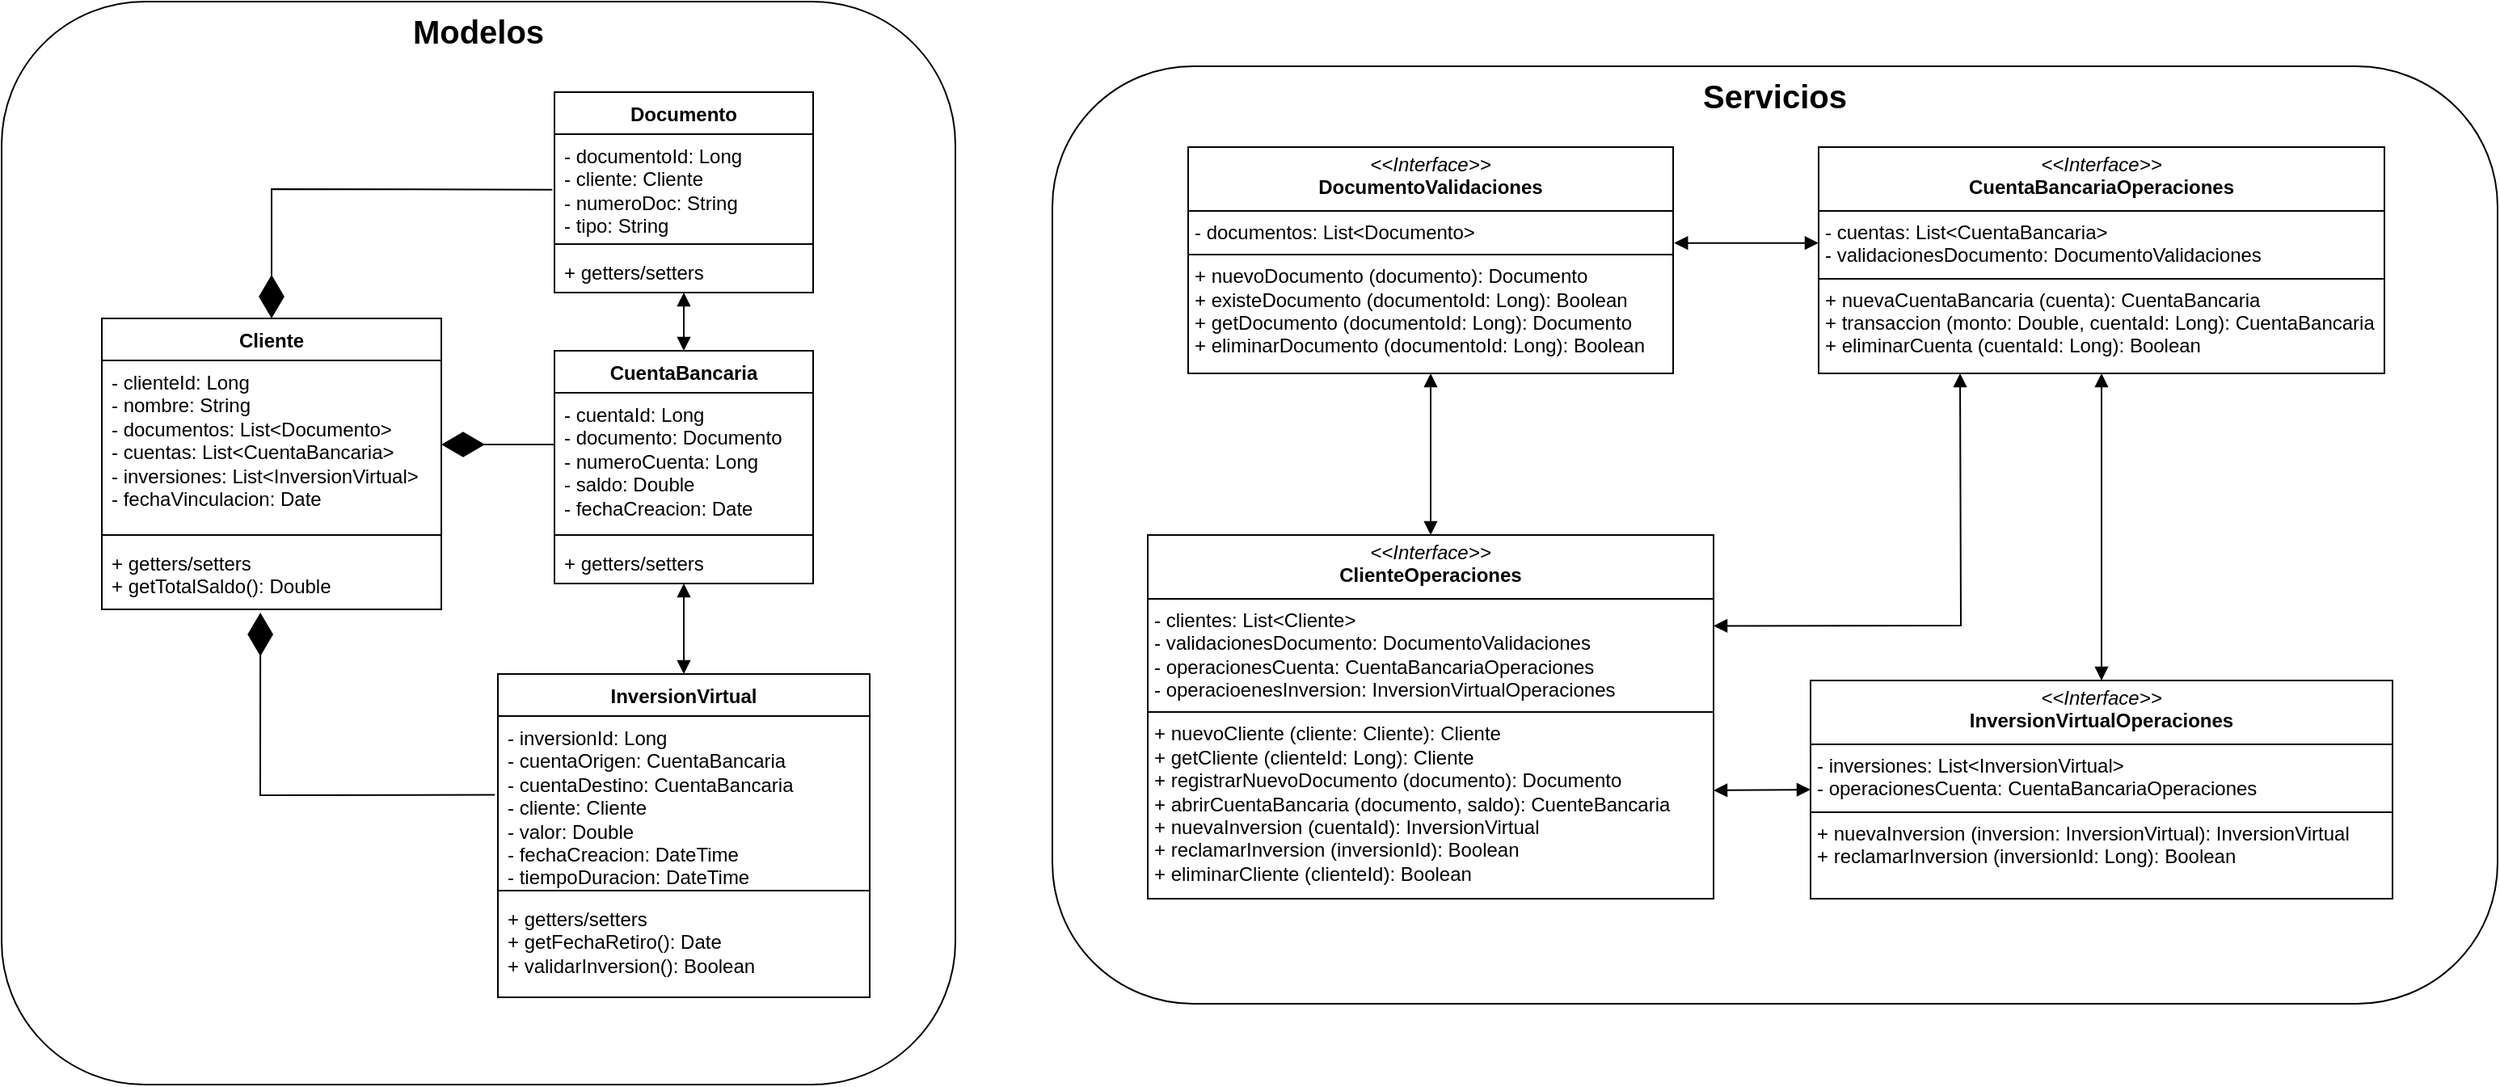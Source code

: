 <mxfile version="25.0.3">
  <diagram name="Página-1" id="ANysjI1-xsiNAWrDBUQb">
    <mxGraphModel dx="2280" dy="1520" grid="1" gridSize="10" guides="1" tooltips="1" connect="1" arrows="1" fold="1" page="1" pageScale="1" pageWidth="827" pageHeight="1169" math="0" shadow="0">
      <root>
        <mxCell id="0" />
        <mxCell id="1" parent="0" />
        <mxCell id="hGeA3eWEh_TLiIPCYBsT-45" value="" style="group" vertex="1" connectable="0" parent="1">
          <mxGeometry x="60" y="80" width="590" height="670" as="geometry" />
        </mxCell>
        <mxCell id="hGeA3eWEh_TLiIPCYBsT-1" value="Modelos" style="rounded=1;whiteSpace=wrap;html=1;fontStyle=1;verticalAlign=top;fontSize=20;" vertex="1" parent="hGeA3eWEh_TLiIPCYBsT-45">
          <mxGeometry width="590" height="670" as="geometry" />
        </mxCell>
        <mxCell id="hGeA3eWEh_TLiIPCYBsT-44" value="" style="group" vertex="1" connectable="0" parent="hGeA3eWEh_TLiIPCYBsT-45">
          <mxGeometry x="62" y="56" width="475" height="560" as="geometry" />
        </mxCell>
        <mxCell id="hGeA3eWEh_TLiIPCYBsT-23" value="Cliente" style="swimlane;fontStyle=1;align=center;verticalAlign=top;childLayout=stackLayout;horizontal=1;startSize=26;horizontalStack=0;resizeParent=1;resizeParentMax=0;resizeLast=0;collapsible=1;marginBottom=0;whiteSpace=wrap;html=1;" vertex="1" parent="hGeA3eWEh_TLiIPCYBsT-44">
          <mxGeometry y="140" width="210" height="180" as="geometry" />
        </mxCell>
        <mxCell id="hGeA3eWEh_TLiIPCYBsT-24" value="- clienteId: Long&lt;div&gt;- nombre: String&lt;/div&gt;&lt;div&gt;- documentos: List&amp;lt;Documento&amp;gt;&lt;/div&gt;&lt;div&gt;- cuentas: List&amp;lt;CuentaBancaria&amp;gt;&lt;/div&gt;&lt;div&gt;- inversiones: List&amp;lt;InversionVirtual&amp;gt;&lt;/div&gt;&lt;div&gt;- fechaVinculacion: Date&lt;/div&gt;" style="text;strokeColor=none;fillColor=none;align=left;verticalAlign=top;spacingLeft=4;spacingRight=4;overflow=hidden;rotatable=0;points=[[0,0.5],[1,0.5]];portConstraint=eastwest;whiteSpace=wrap;html=1;" vertex="1" parent="hGeA3eWEh_TLiIPCYBsT-23">
          <mxGeometry y="26" width="210" height="104" as="geometry" />
        </mxCell>
        <mxCell id="hGeA3eWEh_TLiIPCYBsT-25" value="" style="line;strokeWidth=1;fillColor=none;align=left;verticalAlign=middle;spacingTop=-1;spacingLeft=3;spacingRight=3;rotatable=0;labelPosition=right;points=[];portConstraint=eastwest;strokeColor=inherit;" vertex="1" parent="hGeA3eWEh_TLiIPCYBsT-23">
          <mxGeometry y="130" width="210" height="8" as="geometry" />
        </mxCell>
        <mxCell id="hGeA3eWEh_TLiIPCYBsT-26" value="+ getters/setters&lt;div&gt;+ getTotalSaldo(): Double&lt;/div&gt;" style="text;strokeColor=none;fillColor=none;align=left;verticalAlign=top;spacingLeft=4;spacingRight=4;overflow=hidden;rotatable=0;points=[[0,0.5],[1,0.5]];portConstraint=eastwest;whiteSpace=wrap;html=1;" vertex="1" parent="hGeA3eWEh_TLiIPCYBsT-23">
          <mxGeometry y="138" width="210" height="42" as="geometry" />
        </mxCell>
        <mxCell id="hGeA3eWEh_TLiIPCYBsT-27" value="Documento" style="swimlane;fontStyle=1;align=center;verticalAlign=top;childLayout=stackLayout;horizontal=1;startSize=26;horizontalStack=0;resizeParent=1;resizeParentMax=0;resizeLast=0;collapsible=1;marginBottom=0;whiteSpace=wrap;html=1;" vertex="1" parent="hGeA3eWEh_TLiIPCYBsT-44">
          <mxGeometry x="280" width="160" height="124" as="geometry" />
        </mxCell>
        <mxCell id="hGeA3eWEh_TLiIPCYBsT-28" value="- documentoId: Long&lt;div&gt;- cliente: Cliente&lt;/div&gt;&lt;div&gt;- numeroDoc: String&lt;/div&gt;&lt;div&gt;- tipo: String&lt;/div&gt;" style="text;strokeColor=none;fillColor=none;align=left;verticalAlign=top;spacingLeft=4;spacingRight=4;overflow=hidden;rotatable=0;points=[[0,0.5],[1,0.5]];portConstraint=eastwest;whiteSpace=wrap;html=1;" vertex="1" parent="hGeA3eWEh_TLiIPCYBsT-27">
          <mxGeometry y="26" width="160" height="64" as="geometry" />
        </mxCell>
        <mxCell id="hGeA3eWEh_TLiIPCYBsT-29" value="" style="line;strokeWidth=1;fillColor=none;align=left;verticalAlign=middle;spacingTop=-1;spacingLeft=3;spacingRight=3;rotatable=0;labelPosition=right;points=[];portConstraint=eastwest;strokeColor=inherit;" vertex="1" parent="hGeA3eWEh_TLiIPCYBsT-27">
          <mxGeometry y="90" width="160" height="8" as="geometry" />
        </mxCell>
        <mxCell id="hGeA3eWEh_TLiIPCYBsT-30" value="+ getters/setters" style="text;strokeColor=none;fillColor=none;align=left;verticalAlign=top;spacingLeft=4;spacingRight=4;overflow=hidden;rotatable=0;points=[[0,0.5],[1,0.5]];portConstraint=eastwest;whiteSpace=wrap;html=1;" vertex="1" parent="hGeA3eWEh_TLiIPCYBsT-27">
          <mxGeometry y="98" width="160" height="26" as="geometry" />
        </mxCell>
        <mxCell id="hGeA3eWEh_TLiIPCYBsT-31" value="CuentaBancaria" style="swimlane;fontStyle=1;align=center;verticalAlign=top;childLayout=stackLayout;horizontal=1;startSize=26;horizontalStack=0;resizeParent=1;resizeParentMax=0;resizeLast=0;collapsible=1;marginBottom=0;whiteSpace=wrap;html=1;" vertex="1" parent="hGeA3eWEh_TLiIPCYBsT-44">
          <mxGeometry x="280" y="160" width="160" height="144" as="geometry" />
        </mxCell>
        <mxCell id="hGeA3eWEh_TLiIPCYBsT-32" value="- cuentaId: Long&lt;div&gt;- documento: Documento&lt;/div&gt;&lt;div&gt;- numeroCuenta: Long&lt;/div&gt;&lt;div&gt;- saldo: Double&lt;/div&gt;&lt;div&gt;- fechaCreacion: Date&lt;/div&gt;" style="text;strokeColor=none;fillColor=none;align=left;verticalAlign=top;spacingLeft=4;spacingRight=4;overflow=hidden;rotatable=0;points=[[0,0.5],[1,0.5]];portConstraint=eastwest;whiteSpace=wrap;html=1;" vertex="1" parent="hGeA3eWEh_TLiIPCYBsT-31">
          <mxGeometry y="26" width="160" height="84" as="geometry" />
        </mxCell>
        <mxCell id="hGeA3eWEh_TLiIPCYBsT-33" value="" style="line;strokeWidth=1;fillColor=none;align=left;verticalAlign=middle;spacingTop=-1;spacingLeft=3;spacingRight=3;rotatable=0;labelPosition=right;points=[];portConstraint=eastwest;strokeColor=inherit;" vertex="1" parent="hGeA3eWEh_TLiIPCYBsT-31">
          <mxGeometry y="110" width="160" height="8" as="geometry" />
        </mxCell>
        <mxCell id="hGeA3eWEh_TLiIPCYBsT-34" value="+ getters/setters" style="text;strokeColor=none;fillColor=none;align=left;verticalAlign=top;spacingLeft=4;spacingRight=4;overflow=hidden;rotatable=0;points=[[0,0.5],[1,0.5]];portConstraint=eastwest;whiteSpace=wrap;html=1;" vertex="1" parent="hGeA3eWEh_TLiIPCYBsT-31">
          <mxGeometry y="118" width="160" height="26" as="geometry" />
        </mxCell>
        <mxCell id="hGeA3eWEh_TLiIPCYBsT-35" value="InversionVirtual" style="swimlane;fontStyle=1;align=center;verticalAlign=top;childLayout=stackLayout;horizontal=1;startSize=26;horizontalStack=0;resizeParent=1;resizeParentMax=0;resizeLast=0;collapsible=1;marginBottom=0;whiteSpace=wrap;html=1;" vertex="1" parent="hGeA3eWEh_TLiIPCYBsT-44">
          <mxGeometry x="245" y="360" width="230" height="200" as="geometry" />
        </mxCell>
        <mxCell id="hGeA3eWEh_TLiIPCYBsT-36" value="- inversionId: Long&lt;div&gt;&lt;span style=&quot;background-color: initial;&quot;&gt;- cuentaOrigen: CuentaBancaria&lt;/span&gt;&lt;/div&gt;&lt;div&gt;- cuentaDestino: CuentaBancaria&lt;/div&gt;&lt;div&gt;- cliente: Cliente&lt;/div&gt;&lt;div&gt;&lt;div&gt;- valor: Double&lt;/div&gt;&lt;/div&gt;&lt;div&gt;- fechaCreacion: DateTime&lt;/div&gt;&lt;div&gt;- tiempoDuracion: DateTime&lt;/div&gt;" style="text;strokeColor=none;fillColor=none;align=left;verticalAlign=top;spacingLeft=4;spacingRight=4;overflow=hidden;rotatable=0;points=[[0,0.5],[1,0.5]];portConstraint=eastwest;whiteSpace=wrap;html=1;" vertex="1" parent="hGeA3eWEh_TLiIPCYBsT-35">
          <mxGeometry y="26" width="230" height="104" as="geometry" />
        </mxCell>
        <mxCell id="hGeA3eWEh_TLiIPCYBsT-37" value="" style="line;strokeWidth=1;fillColor=none;align=left;verticalAlign=middle;spacingTop=-1;spacingLeft=3;spacingRight=3;rotatable=0;labelPosition=right;points=[];portConstraint=eastwest;strokeColor=inherit;" vertex="1" parent="hGeA3eWEh_TLiIPCYBsT-35">
          <mxGeometry y="130" width="230" height="8" as="geometry" />
        </mxCell>
        <mxCell id="hGeA3eWEh_TLiIPCYBsT-38" value="+ getters/setters&lt;div&gt;+ getFechaRetiro(): Date&lt;/div&gt;&lt;div&gt;+ validarInversion(): Boolean&lt;/div&gt;" style="text;strokeColor=none;fillColor=none;align=left;verticalAlign=top;spacingLeft=4;spacingRight=4;overflow=hidden;rotatable=0;points=[[0,0.5],[1,0.5]];portConstraint=eastwest;whiteSpace=wrap;html=1;" vertex="1" parent="hGeA3eWEh_TLiIPCYBsT-35">
          <mxGeometry y="138" width="230" height="62" as="geometry" />
        </mxCell>
        <mxCell id="hGeA3eWEh_TLiIPCYBsT-39" value="" style="endArrow=diamondThin;endFill=1;endSize=24;html=1;rounded=0;entryX=0.5;entryY=0;entryDx=0;entryDy=0;exitX=-0.008;exitY=0.537;exitDx=0;exitDy=0;exitPerimeter=0;" edge="1" parent="hGeA3eWEh_TLiIPCYBsT-44" source="hGeA3eWEh_TLiIPCYBsT-28" target="hGeA3eWEh_TLiIPCYBsT-23">
          <mxGeometry width="160" relative="1" as="geometry">
            <mxPoint x="150" y="80" as="sourcePoint" />
            <mxPoint x="230" y="280" as="targetPoint" />
            <Array as="points">
              <mxPoint x="105" y="60" />
            </Array>
          </mxGeometry>
        </mxCell>
        <mxCell id="hGeA3eWEh_TLiIPCYBsT-40" value="" style="endArrow=block;startArrow=block;endFill=1;startFill=1;html=1;rounded=0;entryX=0.5;entryY=1;entryDx=0;entryDy=0;exitX=0.5;exitY=0;exitDx=0;exitDy=0;" edge="1" parent="hGeA3eWEh_TLiIPCYBsT-44" source="hGeA3eWEh_TLiIPCYBsT-31" target="hGeA3eWEh_TLiIPCYBsT-27">
          <mxGeometry width="160" relative="1" as="geometry">
            <mxPoint x="260" y="210" as="sourcePoint" />
            <mxPoint x="420" y="210" as="targetPoint" />
          </mxGeometry>
        </mxCell>
        <mxCell id="hGeA3eWEh_TLiIPCYBsT-41" value="" style="endArrow=diamondThin;endFill=1;endSize=24;html=1;rounded=0;entryX=1;entryY=0.5;entryDx=0;entryDy=0;exitX=0;exitY=0.381;exitDx=0;exitDy=0;exitPerimeter=0;" edge="1" parent="hGeA3eWEh_TLiIPCYBsT-44" source="hGeA3eWEh_TLiIPCYBsT-32" target="hGeA3eWEh_TLiIPCYBsT-24">
          <mxGeometry width="160" relative="1" as="geometry">
            <mxPoint x="140" y="210" as="sourcePoint" />
            <mxPoint x="300" y="210" as="targetPoint" />
          </mxGeometry>
        </mxCell>
        <mxCell id="hGeA3eWEh_TLiIPCYBsT-42" value="" style="endArrow=block;startArrow=block;endFill=1;startFill=1;html=1;rounded=0;exitX=0.5;exitY=0;exitDx=0;exitDy=0;entryX=0.5;entryY=1;entryDx=0;entryDy=0;" edge="1" parent="hGeA3eWEh_TLiIPCYBsT-44" source="hGeA3eWEh_TLiIPCYBsT-35" target="hGeA3eWEh_TLiIPCYBsT-31">
          <mxGeometry width="160" relative="1" as="geometry">
            <mxPoint x="300" y="320" as="sourcePoint" />
            <mxPoint x="360" y="310" as="targetPoint" />
          </mxGeometry>
        </mxCell>
        <mxCell id="hGeA3eWEh_TLiIPCYBsT-43" value="" style="endArrow=diamondThin;endFill=1;endSize=24;html=1;rounded=0;exitX=-0.008;exitY=0.469;exitDx=0;exitDy=0;entryX=0.467;entryY=1.048;entryDx=0;entryDy=0;entryPerimeter=0;exitPerimeter=0;" edge="1" parent="hGeA3eWEh_TLiIPCYBsT-44" source="hGeA3eWEh_TLiIPCYBsT-36" target="hGeA3eWEh_TLiIPCYBsT-26">
          <mxGeometry width="160" relative="1" as="geometry">
            <mxPoint x="260" y="300" as="sourcePoint" />
            <mxPoint x="420" y="300" as="targetPoint" />
            <Array as="points">
              <mxPoint x="98" y="435" />
            </Array>
          </mxGeometry>
        </mxCell>
        <mxCell id="hGeA3eWEh_TLiIPCYBsT-62" value="" style="group" vertex="1" connectable="0" parent="1">
          <mxGeometry x="710" y="120" width="894" height="580" as="geometry" />
        </mxCell>
        <mxCell id="hGeA3eWEh_TLiIPCYBsT-48" value="Servicios" style="rounded=1;whiteSpace=wrap;html=1;verticalAlign=top;fontStyle=1;fontSize=20;" vertex="1" parent="hGeA3eWEh_TLiIPCYBsT-62">
          <mxGeometry width="894" height="580" as="geometry" />
        </mxCell>
        <mxCell id="hGeA3eWEh_TLiIPCYBsT-53" value="&lt;p style=&quot;margin:0px;margin-top:4px;text-align:center;&quot;&gt;&lt;i&gt;&amp;lt;&amp;lt;Interface&amp;gt;&amp;gt;&lt;/i&gt;&lt;br&gt;&lt;b&gt;DocumentoValidaciones&lt;/b&gt;&lt;/p&gt;&lt;hr size=&quot;1&quot; style=&quot;border-style:solid;&quot;&gt;&lt;p style=&quot;margin:0px;margin-left:4px;&quot;&gt;- documentos: List&amp;lt;Documento&amp;gt;&lt;/p&gt;&lt;hr size=&quot;1&quot; style=&quot;border-style:solid;&quot;&gt;&lt;p style=&quot;margin:0px;margin-left:4px;&quot;&gt;+ nuevoDocumento (documento): Documento&lt;/p&gt;&lt;p style=&quot;margin:0px;margin-left:4px;&quot;&gt;+ existeDocumento (documentoId: Long): Boolean&lt;/p&gt;&lt;p style=&quot;margin:0px;margin-left:4px;&quot;&gt;+ getDocumento (documentoId: Long): Documento&lt;/p&gt;&lt;p style=&quot;margin:0px;margin-left:4px;&quot;&gt;+ eliminarDocumento (documentoId: Long): Boolean&lt;/p&gt;" style="verticalAlign=top;align=left;overflow=fill;html=1;whiteSpace=wrap;" vertex="1" parent="hGeA3eWEh_TLiIPCYBsT-62">
          <mxGeometry x="84" y="50" width="300" height="140" as="geometry" />
        </mxCell>
        <mxCell id="hGeA3eWEh_TLiIPCYBsT-54" value="&lt;p style=&quot;margin:0px;margin-top:4px;text-align:center;&quot;&gt;&lt;i&gt;&amp;lt;&amp;lt;Interface&amp;gt;&amp;gt;&lt;/i&gt;&lt;br&gt;&lt;b&gt;CuentaBancariaOperaciones&lt;/b&gt;&lt;/p&gt;&lt;hr size=&quot;1&quot; style=&quot;border-style:solid;&quot;&gt;&lt;p style=&quot;margin:0px;margin-left:4px;&quot;&gt;- cuentas: List&amp;lt;CuentaBancaria&amp;gt;&lt;br&gt;&lt;/p&gt;&lt;p style=&quot;margin:0px;margin-left:4px;&quot;&gt;- validacionesDocumento: DocumentoValidaciones&lt;/p&gt;&lt;hr size=&quot;1&quot; style=&quot;border-style:solid;&quot;&gt;&lt;p style=&quot;margin:0px;margin-left:4px;&quot;&gt;+ nuevaCuentaBancaria (cuenta): CuentaBancaria&lt;br&gt;+ transaccion (monto: Double, cuentaId: Long): CuentaBancaria&lt;/p&gt;&lt;p style=&quot;margin:0px;margin-left:4px;&quot;&gt;+ eliminarCuenta (cuentaId: Long): Boolean&lt;/p&gt;" style="verticalAlign=top;align=left;overflow=fill;html=1;whiteSpace=wrap;" vertex="1" parent="hGeA3eWEh_TLiIPCYBsT-62">
          <mxGeometry x="474" y="50" width="350" height="140" as="geometry" />
        </mxCell>
        <mxCell id="hGeA3eWEh_TLiIPCYBsT-55" value="" style="endArrow=block;startArrow=block;endFill=1;startFill=1;html=1;rounded=0;entryX=0;entryY=0.424;entryDx=0;entryDy=0;entryPerimeter=0;exitX=1.002;exitY=0.424;exitDx=0;exitDy=0;exitPerimeter=0;" edge="1" parent="hGeA3eWEh_TLiIPCYBsT-62" source="hGeA3eWEh_TLiIPCYBsT-53" target="hGeA3eWEh_TLiIPCYBsT-54">
          <mxGeometry width="160" relative="1" as="geometry">
            <mxPoint x="70" y="180" as="sourcePoint" />
            <mxPoint x="230" y="180" as="targetPoint" />
          </mxGeometry>
        </mxCell>
        <mxCell id="hGeA3eWEh_TLiIPCYBsT-56" value="&lt;p style=&quot;margin:0px;margin-top:4px;text-align:center;&quot;&gt;&lt;i&gt;&amp;lt;&amp;lt;Interface&amp;gt;&amp;gt;&lt;/i&gt;&lt;br&gt;&lt;b&gt;InversionVirtualOperaciones&lt;/b&gt;&lt;/p&gt;&lt;hr size=&quot;1&quot; style=&quot;border-style:solid;&quot;&gt;&lt;p style=&quot;margin:0px;margin-left:4px;&quot;&gt;- inversiones: List&amp;lt;InversionVirtual&amp;gt;&lt;/p&gt;&lt;p style=&quot;margin:0px;margin-left:4px;&quot;&gt;- operacionesCuenta: CuentaBancariaOperaciones&lt;/p&gt;&lt;hr size=&quot;1&quot; style=&quot;border-style:solid;&quot;&gt;&lt;p style=&quot;margin:0px;margin-left:4px;&quot;&gt;+ nuevaInversion (inversion: InversionVirtual): InversionVirtual&lt;/p&gt;&lt;p style=&quot;margin:0px;margin-left:4px;&quot;&gt;+ reclamarInversion (inversionId: Long): Boolean&lt;/p&gt;" style="verticalAlign=top;align=left;overflow=fill;html=1;whiteSpace=wrap;" vertex="1" parent="hGeA3eWEh_TLiIPCYBsT-62">
          <mxGeometry x="469" y="380" width="360" height="135" as="geometry" />
        </mxCell>
        <mxCell id="hGeA3eWEh_TLiIPCYBsT-57" value="&lt;p style=&quot;margin:0px;margin-top:4px;text-align:center;&quot;&gt;&lt;i&gt;&amp;lt;&amp;lt;Interface&amp;gt;&amp;gt;&lt;/i&gt;&lt;br&gt;&lt;b&gt;ClienteOperaciones&lt;/b&gt;&lt;/p&gt;&lt;hr size=&quot;1&quot; style=&quot;border-style:solid;&quot;&gt;&lt;p style=&quot;margin:0px;margin-left:4px;&quot;&gt;- clientes: List&amp;lt;Cliente&amp;gt;&lt;/p&gt;&lt;p style=&quot;margin:0px;margin-left:4px;&quot;&gt;-&amp;nbsp;&lt;span style=&quot;background-color: initial;&quot;&gt;validacionesDocumento: DocumentoValidaciones&lt;/span&gt;&lt;/p&gt;&lt;p style=&quot;margin:0px;margin-left:4px;&quot;&gt;&lt;span style=&quot;background-color: initial;&quot;&gt;- operacionesCuenta: CuentaBancariaOperaciones&lt;/span&gt;&lt;/p&gt;&lt;p style=&quot;margin:0px;margin-left:4px;&quot;&gt;&lt;span style=&quot;background-color: initial;&quot;&gt;- operacioenesInversion: InversionVirtualOperaciones&lt;/span&gt;&lt;/p&gt;&lt;hr size=&quot;1&quot; style=&quot;border-style:solid;&quot;&gt;&lt;p style=&quot;margin:0px;margin-left:4px;&quot;&gt;+ nuevoCliente (cliente: Cliente): Cliente&lt;/p&gt;&lt;p style=&quot;margin:0px;margin-left:4px;&quot;&gt;+ getCliente (clienteId: Long): Cliente&lt;/p&gt;&lt;p style=&quot;margin:0px;margin-left:4px;&quot;&gt;+ registrarNuevoDocumento (documento): Documento&lt;/p&gt;&lt;p style=&quot;margin:0px;margin-left:4px;&quot;&gt;+ abrirCuentaBancaria (documento, saldo): CuenteBancaria&lt;/p&gt;&lt;p style=&quot;margin:0px;margin-left:4px;&quot;&gt;+ nuevaInversion (cuentaId): InversionVirtual&lt;/p&gt;&lt;p style=&quot;margin:0px;margin-left:4px;&quot;&gt;+ reclamarInversion (inversionId): Boolean&lt;/p&gt;&lt;p style=&quot;margin:0px;margin-left:4px;&quot;&gt;+ eliminarCliente (clienteId): Boolean&lt;/p&gt;" style="verticalAlign=top;align=left;overflow=fill;html=1;whiteSpace=wrap;" vertex="1" parent="hGeA3eWEh_TLiIPCYBsT-62">
          <mxGeometry x="59" y="290" width="350" height="225" as="geometry" />
        </mxCell>
        <mxCell id="hGeA3eWEh_TLiIPCYBsT-58" value="" style="endArrow=block;startArrow=block;endFill=1;startFill=1;html=1;rounded=0;exitX=0.5;exitY=0;exitDx=0;exitDy=0;entryX=0.5;entryY=1;entryDx=0;entryDy=0;" edge="1" parent="hGeA3eWEh_TLiIPCYBsT-62" source="hGeA3eWEh_TLiIPCYBsT-57" target="hGeA3eWEh_TLiIPCYBsT-53">
          <mxGeometry width="160" relative="1" as="geometry">
            <mxPoint x="380" y="210" as="sourcePoint" />
            <mxPoint x="540" y="210" as="targetPoint" />
          </mxGeometry>
        </mxCell>
        <mxCell id="hGeA3eWEh_TLiIPCYBsT-59" value="" style="endArrow=block;startArrow=block;endFill=1;startFill=1;html=1;rounded=0;entryX=0;entryY=0.5;entryDx=0;entryDy=0;" edge="1" parent="hGeA3eWEh_TLiIPCYBsT-62" target="hGeA3eWEh_TLiIPCYBsT-56">
          <mxGeometry width="160" relative="1" as="geometry">
            <mxPoint x="409" y="448" as="sourcePoint" />
            <mxPoint x="540" y="210" as="targetPoint" />
          </mxGeometry>
        </mxCell>
        <mxCell id="hGeA3eWEh_TLiIPCYBsT-60" value="" style="endArrow=block;startArrow=block;endFill=1;startFill=1;html=1;rounded=0;exitX=1;exitY=0.25;exitDx=0;exitDy=0;entryX=0.25;entryY=1;entryDx=0;entryDy=0;" edge="1" parent="hGeA3eWEh_TLiIPCYBsT-62" source="hGeA3eWEh_TLiIPCYBsT-57" target="hGeA3eWEh_TLiIPCYBsT-54">
          <mxGeometry width="160" relative="1" as="geometry">
            <mxPoint x="390" y="320" as="sourcePoint" />
            <mxPoint x="550" y="320" as="targetPoint" />
            <Array as="points">
              <mxPoint x="562" y="346" />
            </Array>
          </mxGeometry>
        </mxCell>
        <mxCell id="hGeA3eWEh_TLiIPCYBsT-61" value="" style="endArrow=block;startArrow=block;endFill=1;startFill=1;html=1;rounded=0;entryX=0.5;entryY=0;entryDx=0;entryDy=0;exitX=0.5;exitY=1;exitDx=0;exitDy=0;" edge="1" parent="hGeA3eWEh_TLiIPCYBsT-62" source="hGeA3eWEh_TLiIPCYBsT-54" target="hGeA3eWEh_TLiIPCYBsT-56">
          <mxGeometry width="160" relative="1" as="geometry">
            <mxPoint x="390" y="320" as="sourcePoint" />
            <mxPoint x="550" y="320" as="targetPoint" />
          </mxGeometry>
        </mxCell>
      </root>
    </mxGraphModel>
  </diagram>
</mxfile>
